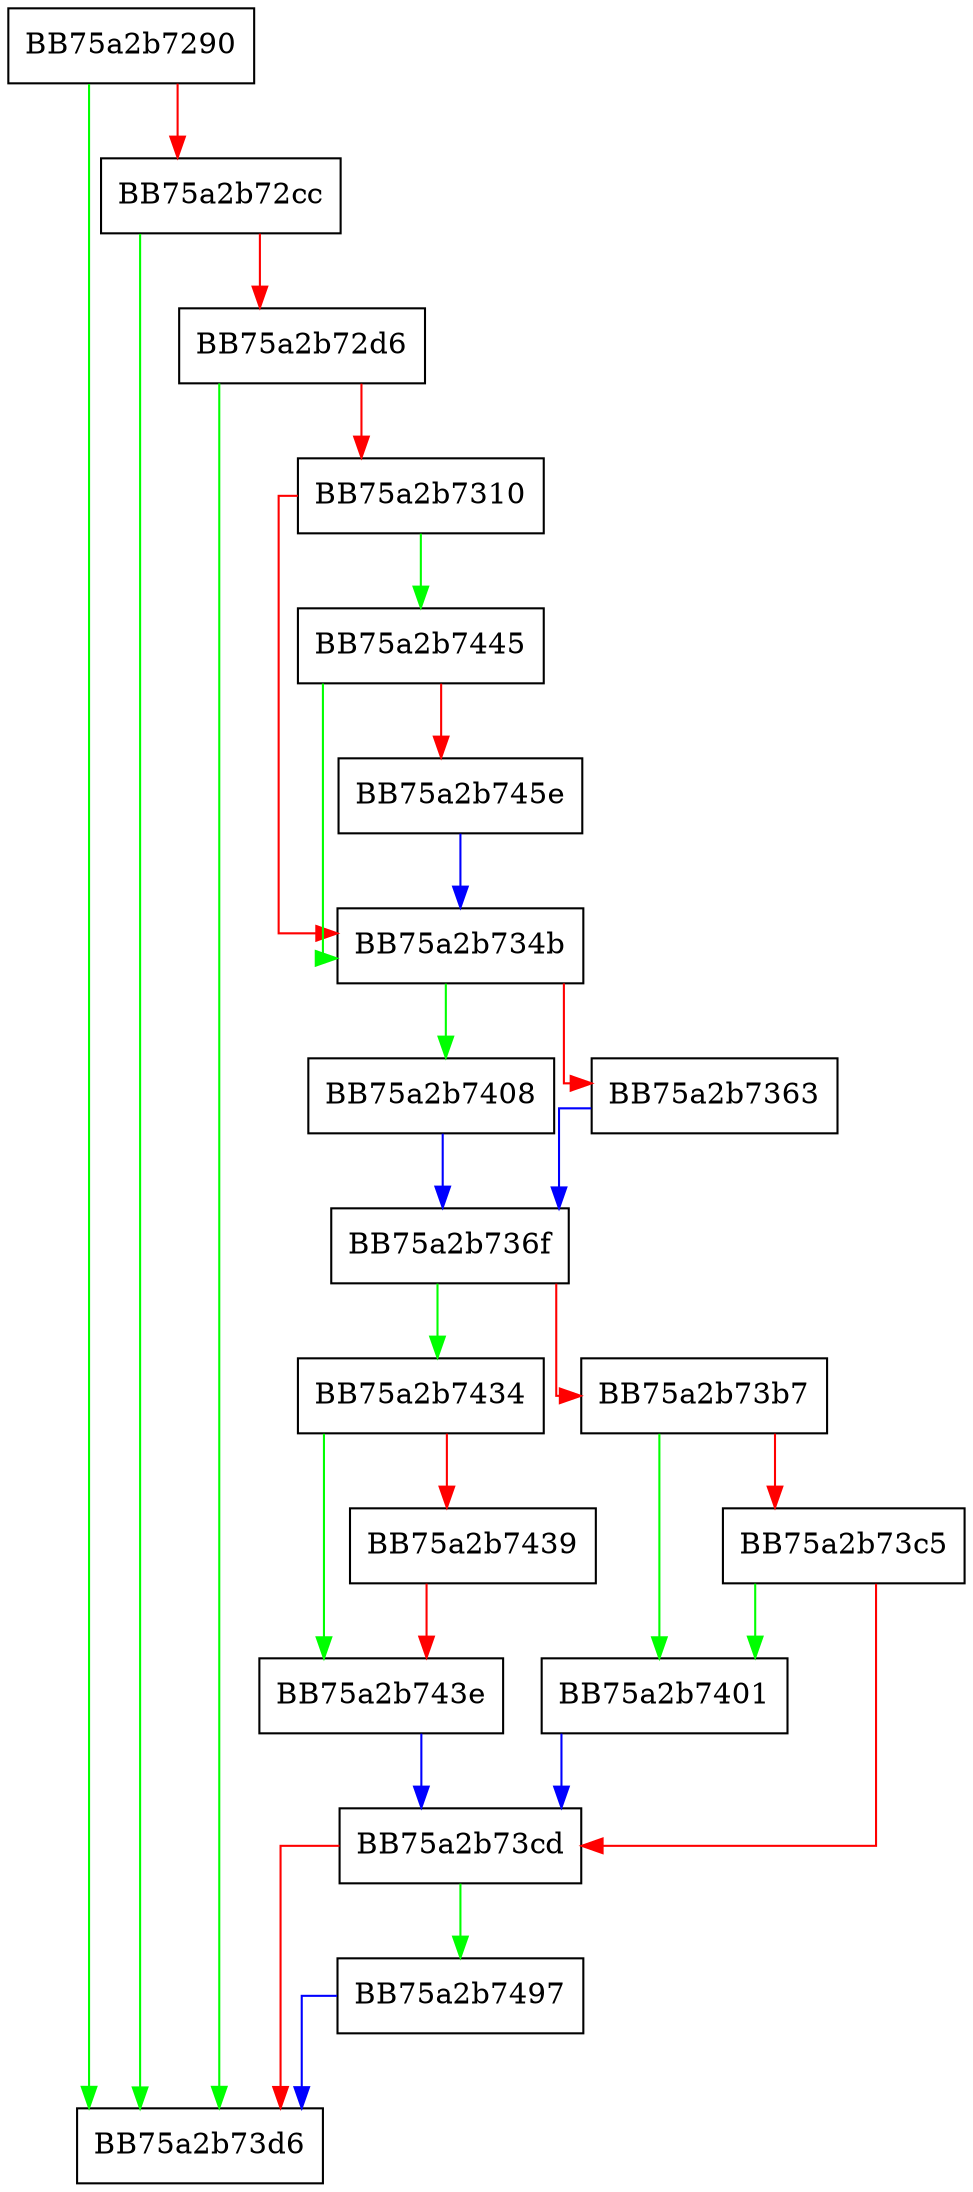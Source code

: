 digraph GetMaxBlockCount {
  node [shape="box"];
  graph [splines=ortho];
  BB75a2b7290 -> BB75a2b73d6 [color="green"];
  BB75a2b7290 -> BB75a2b72cc [color="red"];
  BB75a2b72cc -> BB75a2b73d6 [color="green"];
  BB75a2b72cc -> BB75a2b72d6 [color="red"];
  BB75a2b72d6 -> BB75a2b73d6 [color="green"];
  BB75a2b72d6 -> BB75a2b7310 [color="red"];
  BB75a2b7310 -> BB75a2b7445 [color="green"];
  BB75a2b7310 -> BB75a2b734b [color="red"];
  BB75a2b734b -> BB75a2b7408 [color="green"];
  BB75a2b734b -> BB75a2b7363 [color="red"];
  BB75a2b7363 -> BB75a2b736f [color="blue"];
  BB75a2b736f -> BB75a2b7434 [color="green"];
  BB75a2b736f -> BB75a2b73b7 [color="red"];
  BB75a2b73b7 -> BB75a2b7401 [color="green"];
  BB75a2b73b7 -> BB75a2b73c5 [color="red"];
  BB75a2b73c5 -> BB75a2b7401 [color="green"];
  BB75a2b73c5 -> BB75a2b73cd [color="red"];
  BB75a2b73cd -> BB75a2b7497 [color="green"];
  BB75a2b73cd -> BB75a2b73d6 [color="red"];
  BB75a2b7401 -> BB75a2b73cd [color="blue"];
  BB75a2b7408 -> BB75a2b736f [color="blue"];
  BB75a2b7434 -> BB75a2b743e [color="green"];
  BB75a2b7434 -> BB75a2b7439 [color="red"];
  BB75a2b7439 -> BB75a2b743e [color="red"];
  BB75a2b743e -> BB75a2b73cd [color="blue"];
  BB75a2b7445 -> BB75a2b734b [color="green"];
  BB75a2b7445 -> BB75a2b745e [color="red"];
  BB75a2b745e -> BB75a2b734b [color="blue"];
  BB75a2b7497 -> BB75a2b73d6 [color="blue"];
}